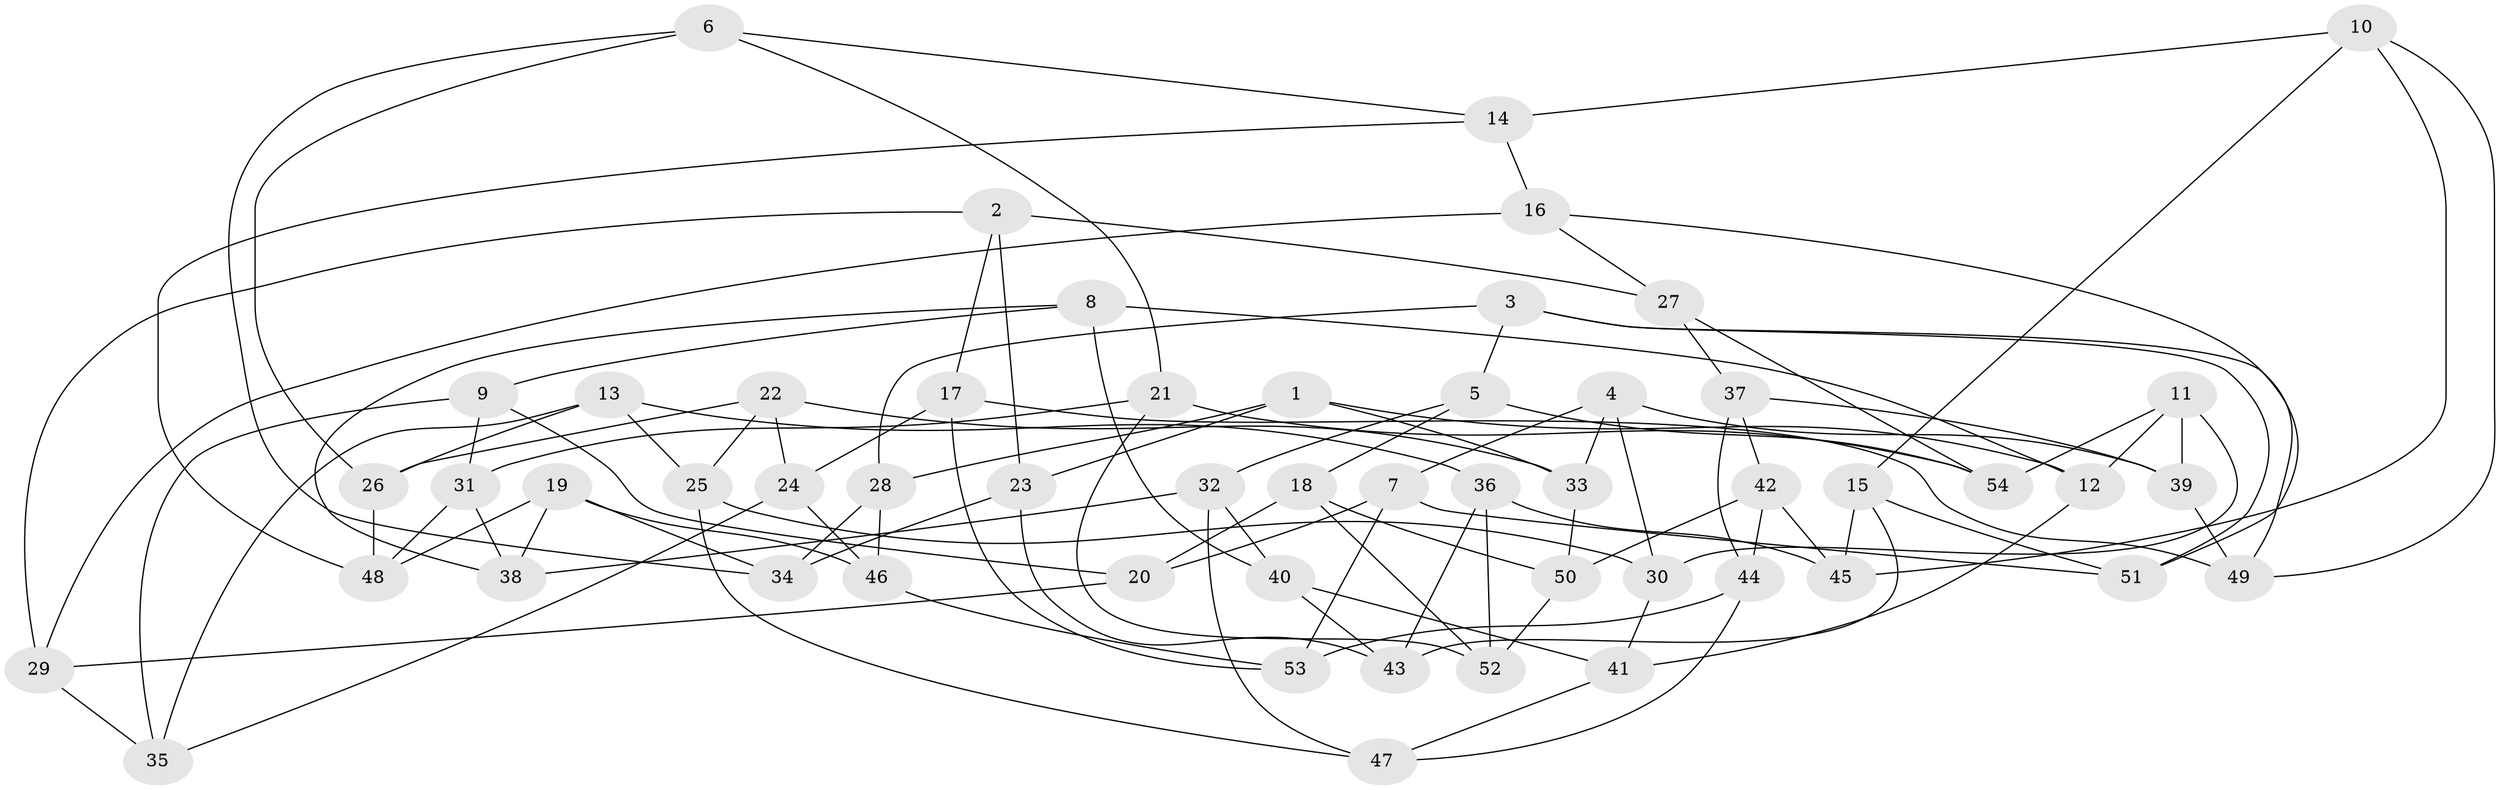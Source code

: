 // Generated by graph-tools (version 1.1) at 2025/50/03/09/25 03:50:52]
// undirected, 54 vertices, 108 edges
graph export_dot {
graph [start="1"]
  node [color=gray90,style=filled];
  1;
  2;
  3;
  4;
  5;
  6;
  7;
  8;
  9;
  10;
  11;
  12;
  13;
  14;
  15;
  16;
  17;
  18;
  19;
  20;
  21;
  22;
  23;
  24;
  25;
  26;
  27;
  28;
  29;
  30;
  31;
  32;
  33;
  34;
  35;
  36;
  37;
  38;
  39;
  40;
  41;
  42;
  43;
  44;
  45;
  46;
  47;
  48;
  49;
  50;
  51;
  52;
  53;
  54;
  1 -- 23;
  1 -- 33;
  1 -- 12;
  1 -- 28;
  2 -- 17;
  2 -- 29;
  2 -- 23;
  2 -- 27;
  3 -- 5;
  3 -- 49;
  3 -- 28;
  3 -- 51;
  4 -- 33;
  4 -- 39;
  4 -- 30;
  4 -- 7;
  5 -- 54;
  5 -- 32;
  5 -- 18;
  6 -- 21;
  6 -- 14;
  6 -- 26;
  6 -- 34;
  7 -- 20;
  7 -- 53;
  7 -- 51;
  8 -- 12;
  8 -- 40;
  8 -- 38;
  8 -- 9;
  9 -- 20;
  9 -- 35;
  9 -- 31;
  10 -- 15;
  10 -- 45;
  10 -- 49;
  10 -- 14;
  11 -- 30;
  11 -- 39;
  11 -- 12;
  11 -- 54;
  12 -- 41;
  13 -- 36;
  13 -- 25;
  13 -- 35;
  13 -- 26;
  14 -- 48;
  14 -- 16;
  15 -- 45;
  15 -- 51;
  15 -- 43;
  16 -- 27;
  16 -- 51;
  16 -- 29;
  17 -- 24;
  17 -- 53;
  17 -- 49;
  18 -- 50;
  18 -- 20;
  18 -- 52;
  19 -- 46;
  19 -- 48;
  19 -- 34;
  19 -- 38;
  20 -- 29;
  21 -- 54;
  21 -- 52;
  21 -- 31;
  22 -- 33;
  22 -- 24;
  22 -- 25;
  22 -- 26;
  23 -- 43;
  23 -- 34;
  24 -- 35;
  24 -- 46;
  25 -- 47;
  25 -- 30;
  26 -- 48;
  27 -- 37;
  27 -- 54;
  28 -- 46;
  28 -- 34;
  29 -- 35;
  30 -- 41;
  31 -- 48;
  31 -- 38;
  32 -- 38;
  32 -- 40;
  32 -- 47;
  33 -- 50;
  36 -- 52;
  36 -- 45;
  36 -- 43;
  37 -- 42;
  37 -- 39;
  37 -- 44;
  39 -- 49;
  40 -- 43;
  40 -- 41;
  41 -- 47;
  42 -- 50;
  42 -- 44;
  42 -- 45;
  44 -- 47;
  44 -- 53;
  46 -- 53;
  50 -- 52;
}
